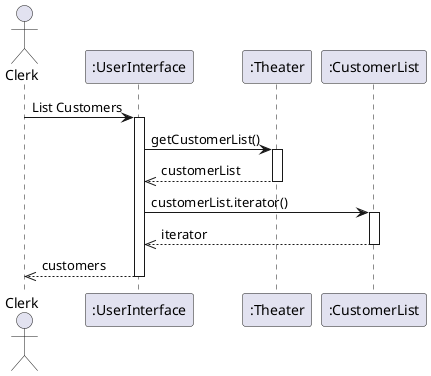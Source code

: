 @startuml

actor Clerk

Clerk -> ":UserInterface" : List Customers
activate ":UserInterface"

":UserInterface" -> ":Theater" : getCustomerList()
activate ":Theater"
":Theater" -->> ":UserInterface": customerList
deactivate ":Theater"
":UserInterface" -> ":CustomerList": customerList.iterator()
activate ":CustomerList"
":CustomerList" -->> ":UserInterface": iterator
deactivate ":CustomerList"
":UserInterface" -->> Clerk: customers
deactivate ":UserInterface"
@enduml